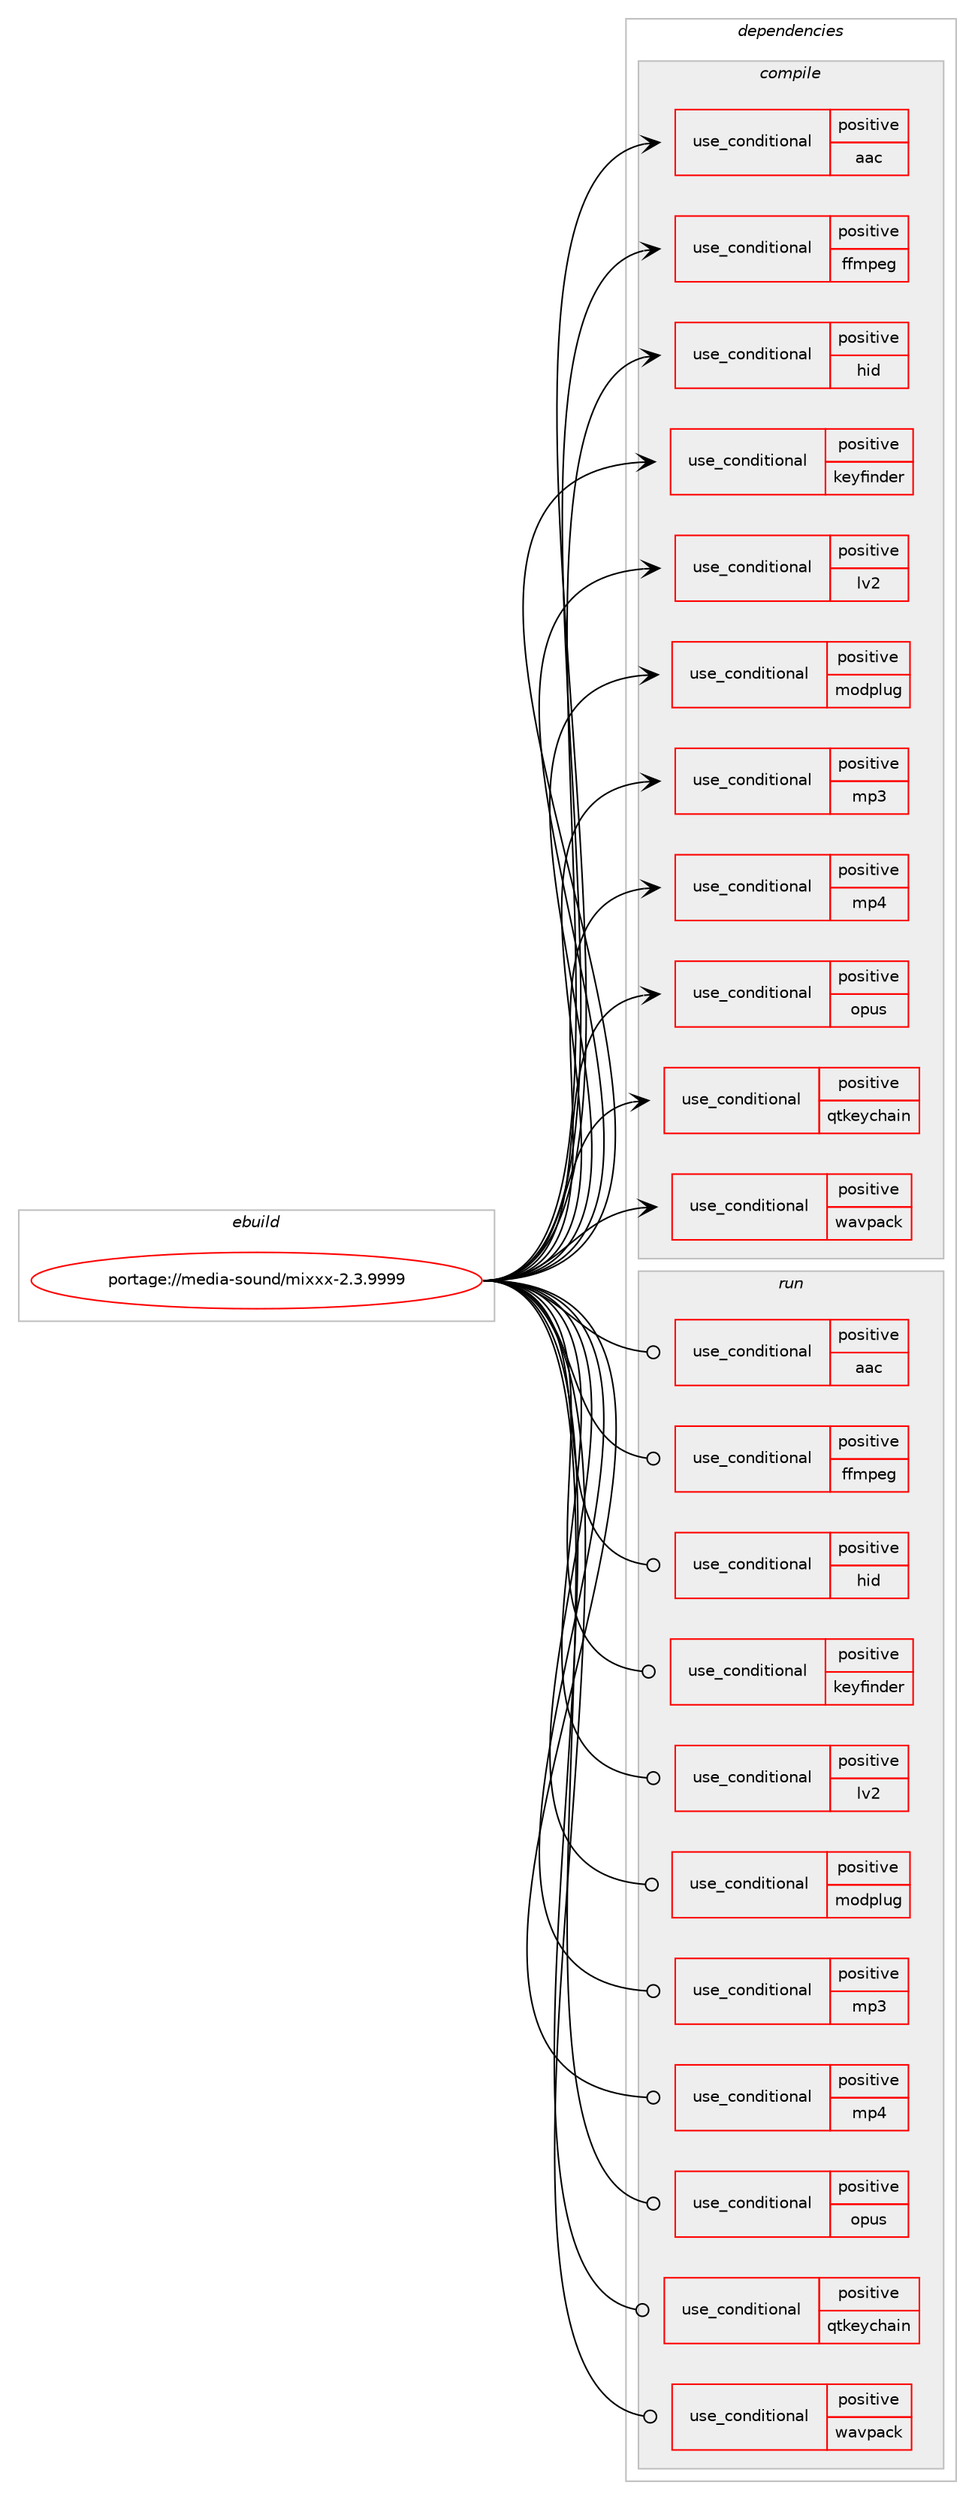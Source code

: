 digraph prolog {

# *************
# Graph options
# *************

newrank=true;
concentrate=true;
compound=true;
graph [rankdir=LR,fontname=Helvetica,fontsize=10,ranksep=1.5];#, ranksep=2.5, nodesep=0.2];
edge  [arrowhead=vee];
node  [fontname=Helvetica,fontsize=10];

# **********
# The ebuild
# **********

subgraph cluster_leftcol {
color=gray;
rank=same;
label=<<i>ebuild</i>>;
id [label="portage://media-sound/mixxx-2.3.9999", color=red, width=4, href="../media-sound/mixxx-2.3.9999.svg"];
}

# ****************
# The dependencies
# ****************

subgraph cluster_midcol {
color=gray;
label=<<i>dependencies</i>>;
subgraph cluster_compile {
fillcolor="#eeeeee";
style=filled;
label=<<i>compile</i>>;
subgraph cond78449 {
dependency163864 [label=<<TABLE BORDER="0" CELLBORDER="1" CELLSPACING="0" CELLPADDING="4"><TR><TD ROWSPAN="3" CELLPADDING="10">use_conditional</TD></TR><TR><TD>positive</TD></TR><TR><TD>aac</TD></TR></TABLE>>, shape=none, color=red];
# *** BEGIN UNKNOWN DEPENDENCY TYPE (TODO) ***
# dependency163864 -> package_dependency(portage://media-sound/mixxx-2.3.9999,install,no,media-libs,faad2,none,[,,],[],[])
# *** END UNKNOWN DEPENDENCY TYPE (TODO) ***

# *** BEGIN UNKNOWN DEPENDENCY TYPE (TODO) ***
# dependency163864 -> package_dependency(portage://media-sound/mixxx-2.3.9999,install,no,media-libs,libmp4v2,none,[,,],[],[])
# *** END UNKNOWN DEPENDENCY TYPE (TODO) ***

}
id:e -> dependency163864:w [weight=20,style="solid",arrowhead="vee"];
subgraph cond78450 {
dependency163865 [label=<<TABLE BORDER="0" CELLBORDER="1" CELLSPACING="0" CELLPADDING="4"><TR><TD ROWSPAN="3" CELLPADDING="10">use_conditional</TD></TR><TR><TD>positive</TD></TR><TR><TD>ffmpeg</TD></TR></TABLE>>, shape=none, color=red];
# *** BEGIN UNKNOWN DEPENDENCY TYPE (TODO) ***
# dependency163865 -> package_dependency(portage://media-sound/mixxx-2.3.9999,install,no,media-video,ffmpeg,none,[,,],any_same_slot,[])
# *** END UNKNOWN DEPENDENCY TYPE (TODO) ***

}
id:e -> dependency163865:w [weight=20,style="solid",arrowhead="vee"];
subgraph cond78451 {
dependency163866 [label=<<TABLE BORDER="0" CELLBORDER="1" CELLSPACING="0" CELLPADDING="4"><TR><TD ROWSPAN="3" CELLPADDING="10">use_conditional</TD></TR><TR><TD>positive</TD></TR><TR><TD>hid</TD></TR></TABLE>>, shape=none, color=red];
# *** BEGIN UNKNOWN DEPENDENCY TYPE (TODO) ***
# dependency163866 -> package_dependency(portage://media-sound/mixxx-2.3.9999,install,no,dev-libs,hidapi,none,[,,],[],[])
# *** END UNKNOWN DEPENDENCY TYPE (TODO) ***

}
id:e -> dependency163866:w [weight=20,style="solid",arrowhead="vee"];
subgraph cond78452 {
dependency163867 [label=<<TABLE BORDER="0" CELLBORDER="1" CELLSPACING="0" CELLPADDING="4"><TR><TD ROWSPAN="3" CELLPADDING="10">use_conditional</TD></TR><TR><TD>positive</TD></TR><TR><TD>keyfinder</TD></TR></TABLE>>, shape=none, color=red];
# *** BEGIN UNKNOWN DEPENDENCY TYPE (TODO) ***
# dependency163867 -> package_dependency(portage://media-sound/mixxx-2.3.9999,install,no,media-libs,libkeyfinder,none,[,,],[],[])
# *** END UNKNOWN DEPENDENCY TYPE (TODO) ***

}
id:e -> dependency163867:w [weight=20,style="solid",arrowhead="vee"];
subgraph cond78453 {
dependency163868 [label=<<TABLE BORDER="0" CELLBORDER="1" CELLSPACING="0" CELLPADDING="4"><TR><TD ROWSPAN="3" CELLPADDING="10">use_conditional</TD></TR><TR><TD>positive</TD></TR><TR><TD>lv2</TD></TR></TABLE>>, shape=none, color=red];
# *** BEGIN UNKNOWN DEPENDENCY TYPE (TODO) ***
# dependency163868 -> package_dependency(portage://media-sound/mixxx-2.3.9999,install,no,media-libs,lilv,none,[,,],[],[])
# *** END UNKNOWN DEPENDENCY TYPE (TODO) ***

}
id:e -> dependency163868:w [weight=20,style="solid",arrowhead="vee"];
subgraph cond78454 {
dependency163869 [label=<<TABLE BORDER="0" CELLBORDER="1" CELLSPACING="0" CELLPADDING="4"><TR><TD ROWSPAN="3" CELLPADDING="10">use_conditional</TD></TR><TR><TD>positive</TD></TR><TR><TD>modplug</TD></TR></TABLE>>, shape=none, color=red];
# *** BEGIN UNKNOWN DEPENDENCY TYPE (TODO) ***
# dependency163869 -> package_dependency(portage://media-sound/mixxx-2.3.9999,install,no,media-libs,libmodplug,none,[,,],[],[])
# *** END UNKNOWN DEPENDENCY TYPE (TODO) ***

}
id:e -> dependency163869:w [weight=20,style="solid",arrowhead="vee"];
subgraph cond78455 {
dependency163870 [label=<<TABLE BORDER="0" CELLBORDER="1" CELLSPACING="0" CELLPADDING="4"><TR><TD ROWSPAN="3" CELLPADDING="10">use_conditional</TD></TR><TR><TD>positive</TD></TR><TR><TD>mp3</TD></TR></TABLE>>, shape=none, color=red];
# *** BEGIN UNKNOWN DEPENDENCY TYPE (TODO) ***
# dependency163870 -> package_dependency(portage://media-sound/mixxx-2.3.9999,install,no,media-libs,libmad,none,[,,],[],[])
# *** END UNKNOWN DEPENDENCY TYPE (TODO) ***

}
id:e -> dependency163870:w [weight=20,style="solid",arrowhead="vee"];
subgraph cond78456 {
dependency163871 [label=<<TABLE BORDER="0" CELLBORDER="1" CELLSPACING="0" CELLPADDING="4"><TR><TD ROWSPAN="3" CELLPADDING="10">use_conditional</TD></TR><TR><TD>positive</TD></TR><TR><TD>mp4</TD></TR></TABLE>>, shape=none, color=red];
# *** BEGIN UNKNOWN DEPENDENCY TYPE (TODO) ***
# dependency163871 -> package_dependency(portage://media-sound/mixxx-2.3.9999,install,no,media-libs,libmp4v2,none,[,,],any_same_slot,[])
# *** END UNKNOWN DEPENDENCY TYPE (TODO) ***

}
id:e -> dependency163871:w [weight=20,style="solid",arrowhead="vee"];
subgraph cond78457 {
dependency163872 [label=<<TABLE BORDER="0" CELLBORDER="1" CELLSPACING="0" CELLPADDING="4"><TR><TD ROWSPAN="3" CELLPADDING="10">use_conditional</TD></TR><TR><TD>positive</TD></TR><TR><TD>opus</TD></TR></TABLE>>, shape=none, color=red];
# *** BEGIN UNKNOWN DEPENDENCY TYPE (TODO) ***
# dependency163872 -> package_dependency(portage://media-sound/mixxx-2.3.9999,install,no,media-libs,opusfile,none,[,,],[],[])
# *** END UNKNOWN DEPENDENCY TYPE (TODO) ***

}
id:e -> dependency163872:w [weight=20,style="solid",arrowhead="vee"];
subgraph cond78458 {
dependency163873 [label=<<TABLE BORDER="0" CELLBORDER="1" CELLSPACING="0" CELLPADDING="4"><TR><TD ROWSPAN="3" CELLPADDING="10">use_conditional</TD></TR><TR><TD>positive</TD></TR><TR><TD>qtkeychain</TD></TR></TABLE>>, shape=none, color=red];
# *** BEGIN UNKNOWN DEPENDENCY TYPE (TODO) ***
# dependency163873 -> package_dependency(portage://media-sound/mixxx-2.3.9999,install,no,dev-libs,qtkeychain,none,[,,],any_same_slot,[use(enable(qt5),positive)])
# *** END UNKNOWN DEPENDENCY TYPE (TODO) ***

}
id:e -> dependency163873:w [weight=20,style="solid",arrowhead="vee"];
subgraph cond78459 {
dependency163874 [label=<<TABLE BORDER="0" CELLBORDER="1" CELLSPACING="0" CELLPADDING="4"><TR><TD ROWSPAN="3" CELLPADDING="10">use_conditional</TD></TR><TR><TD>positive</TD></TR><TR><TD>wavpack</TD></TR></TABLE>>, shape=none, color=red];
# *** BEGIN UNKNOWN DEPENDENCY TYPE (TODO) ***
# dependency163874 -> package_dependency(portage://media-sound/mixxx-2.3.9999,install,no,media-sound,wavpack,none,[,,],[],[])
# *** END UNKNOWN DEPENDENCY TYPE (TODO) ***

}
id:e -> dependency163874:w [weight=20,style="solid",arrowhead="vee"];
# *** BEGIN UNKNOWN DEPENDENCY TYPE (TODO) ***
# id -> package_dependency(portage://media-sound/mixxx-2.3.9999,install,no,dev-db,sqlite,none,[,,],[],[])
# *** END UNKNOWN DEPENDENCY TYPE (TODO) ***

# *** BEGIN UNKNOWN DEPENDENCY TYPE (TODO) ***
# id -> package_dependency(portage://media-sound/mixxx-2.3.9999,install,no,dev-libs,glib,none,[,,],[slot(2)],[])
# *** END UNKNOWN DEPENDENCY TYPE (TODO) ***

# *** BEGIN UNKNOWN DEPENDENCY TYPE (TODO) ***
# id -> package_dependency(portage://media-sound/mixxx-2.3.9999,install,no,dev-libs,protobuf,none,[,,],any_same_slot,[])
# *** END UNKNOWN DEPENDENCY TYPE (TODO) ***

# *** BEGIN UNKNOWN DEPENDENCY TYPE (TODO) ***
# id -> package_dependency(portage://media-sound/mixxx-2.3.9999,install,no,dev-qt,qtconcurrent,none,[,,],[slot(5)],[])
# *** END UNKNOWN DEPENDENCY TYPE (TODO) ***

# *** BEGIN UNKNOWN DEPENDENCY TYPE (TODO) ***
# id -> package_dependency(portage://media-sound/mixxx-2.3.9999,install,no,dev-qt,qtcore,none,[,,],[slot(5)],[])
# *** END UNKNOWN DEPENDENCY TYPE (TODO) ***

# *** BEGIN UNKNOWN DEPENDENCY TYPE (TODO) ***
# id -> package_dependency(portage://media-sound/mixxx-2.3.9999,install,no,dev-qt,qtdbus,none,[,,],[slot(5)],[])
# *** END UNKNOWN DEPENDENCY TYPE (TODO) ***

# *** BEGIN UNKNOWN DEPENDENCY TYPE (TODO) ***
# id -> package_dependency(portage://media-sound/mixxx-2.3.9999,install,no,dev-qt,qtgui,none,[,,],[slot(5)],[])
# *** END UNKNOWN DEPENDENCY TYPE (TODO) ***

# *** BEGIN UNKNOWN DEPENDENCY TYPE (TODO) ***
# id -> package_dependency(portage://media-sound/mixxx-2.3.9999,install,no,dev-qt,qtnetwork,none,[,,],[slot(5)],[])
# *** END UNKNOWN DEPENDENCY TYPE (TODO) ***

# *** BEGIN UNKNOWN DEPENDENCY TYPE (TODO) ***
# id -> package_dependency(portage://media-sound/mixxx-2.3.9999,install,no,dev-qt,qtopengl,none,[,,],[slot(5)],[])
# *** END UNKNOWN DEPENDENCY TYPE (TODO) ***

# *** BEGIN UNKNOWN DEPENDENCY TYPE (TODO) ***
# id -> package_dependency(portage://media-sound/mixxx-2.3.9999,install,no,dev-qt,qtscript,none,[,,],[slot(5)],[use(enable(scripttools),none)])
# *** END UNKNOWN DEPENDENCY TYPE (TODO) ***

# *** BEGIN UNKNOWN DEPENDENCY TYPE (TODO) ***
# id -> package_dependency(portage://media-sound/mixxx-2.3.9999,install,no,dev-qt,qtsql,none,[,,],[slot(5)],[])
# *** END UNKNOWN DEPENDENCY TYPE (TODO) ***

# *** BEGIN UNKNOWN DEPENDENCY TYPE (TODO) ***
# id -> package_dependency(portage://media-sound/mixxx-2.3.9999,install,no,dev-qt,qtsvg,none,[,,],[slot(5)],[])
# *** END UNKNOWN DEPENDENCY TYPE (TODO) ***

# *** BEGIN UNKNOWN DEPENDENCY TYPE (TODO) ***
# id -> package_dependency(portage://media-sound/mixxx-2.3.9999,install,no,dev-qt,qtwidgets,none,[,,],[slot(5)],[])
# *** END UNKNOWN DEPENDENCY TYPE (TODO) ***

# *** BEGIN UNKNOWN DEPENDENCY TYPE (TODO) ***
# id -> package_dependency(portage://media-sound/mixxx-2.3.9999,install,no,dev-qt,qtx11extras,none,[,,],[slot(5)],[])
# *** END UNKNOWN DEPENDENCY TYPE (TODO) ***

# *** BEGIN UNKNOWN DEPENDENCY TYPE (TODO) ***
# id -> package_dependency(portage://media-sound/mixxx-2.3.9999,install,no,dev-qt,qtxml,none,[,,],[slot(5)],[])
# *** END UNKNOWN DEPENDENCY TYPE (TODO) ***

# *** BEGIN UNKNOWN DEPENDENCY TYPE (TODO) ***
# id -> package_dependency(portage://media-sound/mixxx-2.3.9999,install,no,media-libs,chromaprint,none,[,,],[],[])
# *** END UNKNOWN DEPENDENCY TYPE (TODO) ***

# *** BEGIN UNKNOWN DEPENDENCY TYPE (TODO) ***
# id -> package_dependency(portage://media-sound/mixxx-2.3.9999,install,no,media-libs,flac,none,[,,],any_same_slot,[])
# *** END UNKNOWN DEPENDENCY TYPE (TODO) ***

# *** BEGIN UNKNOWN DEPENDENCY TYPE (TODO) ***
# id -> package_dependency(portage://media-sound/mixxx-2.3.9999,install,no,media-libs,libebur128,none,[,,],[],[])
# *** END UNKNOWN DEPENDENCY TYPE (TODO) ***

# *** BEGIN UNKNOWN DEPENDENCY TYPE (TODO) ***
# id -> package_dependency(portage://media-sound/mixxx-2.3.9999,install,no,media-libs,libid3tag,none,[,,],any_same_slot,[])
# *** END UNKNOWN DEPENDENCY TYPE (TODO) ***

# *** BEGIN UNKNOWN DEPENDENCY TYPE (TODO) ***
# id -> package_dependency(portage://media-sound/mixxx-2.3.9999,install,no,media-libs,libogg,none,[,,],[],[])
# *** END UNKNOWN DEPENDENCY TYPE (TODO) ***

# *** BEGIN UNKNOWN DEPENDENCY TYPE (TODO) ***
# id -> package_dependency(portage://media-sound/mixxx-2.3.9999,install,no,media-libs,libsndfile,none,[,,],[],[])
# *** END UNKNOWN DEPENDENCY TYPE (TODO) ***

# *** BEGIN UNKNOWN DEPENDENCY TYPE (TODO) ***
# id -> package_dependency(portage://media-sound/mixxx-2.3.9999,install,no,media-libs,libsoundtouch,none,[,,],[],[])
# *** END UNKNOWN DEPENDENCY TYPE (TODO) ***

# *** BEGIN UNKNOWN DEPENDENCY TYPE (TODO) ***
# id -> package_dependency(portage://media-sound/mixxx-2.3.9999,install,no,media-libs,libvorbis,none,[,,],[],[])
# *** END UNKNOWN DEPENDENCY TYPE (TODO) ***

# *** BEGIN UNKNOWN DEPENDENCY TYPE (TODO) ***
# id -> package_dependency(portage://media-sound/mixxx-2.3.9999,install,no,media-libs,portaudio,none,[,,],[],[use(enable(alsa),none)])
# *** END UNKNOWN DEPENDENCY TYPE (TODO) ***

# *** BEGIN UNKNOWN DEPENDENCY TYPE (TODO) ***
# id -> package_dependency(portage://media-sound/mixxx-2.3.9999,install,no,media-libs,portmidi,none,[,,],[],[])
# *** END UNKNOWN DEPENDENCY TYPE (TODO) ***

# *** BEGIN UNKNOWN DEPENDENCY TYPE (TODO) ***
# id -> package_dependency(portage://media-sound/mixxx-2.3.9999,install,no,media-libs,rubberband,none,[,,],[],[])
# *** END UNKNOWN DEPENDENCY TYPE (TODO) ***

# *** BEGIN UNKNOWN DEPENDENCY TYPE (TODO) ***
# id -> package_dependency(portage://media-sound/mixxx-2.3.9999,install,no,media-libs,taglib,none,[,,],[],[])
# *** END UNKNOWN DEPENDENCY TYPE (TODO) ***

# *** BEGIN UNKNOWN DEPENDENCY TYPE (TODO) ***
# id -> package_dependency(portage://media-sound/mixxx-2.3.9999,install,no,media-libs,vamp-plugin-sdk,none,[,,],[],[])
# *** END UNKNOWN DEPENDENCY TYPE (TODO) ***

# *** BEGIN UNKNOWN DEPENDENCY TYPE (TODO) ***
# id -> package_dependency(portage://media-sound/mixxx-2.3.9999,install,no,media-sound,lame,none,[,,],[],[])
# *** END UNKNOWN DEPENDENCY TYPE (TODO) ***

# *** BEGIN UNKNOWN DEPENDENCY TYPE (TODO) ***
# id -> package_dependency(portage://media-sound/mixxx-2.3.9999,install,no,sci-libs,fftw,none,[,,],[slot(3.0),equal],[])
# *** END UNKNOWN DEPENDENCY TYPE (TODO) ***

# *** BEGIN UNKNOWN DEPENDENCY TYPE (TODO) ***
# id -> package_dependency(portage://media-sound/mixxx-2.3.9999,install,no,sys-power,upower,none,[,,],[],[])
# *** END UNKNOWN DEPENDENCY TYPE (TODO) ***

# *** BEGIN UNKNOWN DEPENDENCY TYPE (TODO) ***
# id -> package_dependency(portage://media-sound/mixxx-2.3.9999,install,no,virtual,glu,none,[,,],[],[])
# *** END UNKNOWN DEPENDENCY TYPE (TODO) ***

# *** BEGIN UNKNOWN DEPENDENCY TYPE (TODO) ***
# id -> package_dependency(portage://media-sound/mixxx-2.3.9999,install,no,virtual,libusb,none,[,,],[slot(1)],[])
# *** END UNKNOWN DEPENDENCY TYPE (TODO) ***

# *** BEGIN UNKNOWN DEPENDENCY TYPE (TODO) ***
# id -> package_dependency(portage://media-sound/mixxx-2.3.9999,install,no,virtual,opengl,none,[,,],[],[])
# *** END UNKNOWN DEPENDENCY TYPE (TODO) ***

# *** BEGIN UNKNOWN DEPENDENCY TYPE (TODO) ***
# id -> package_dependency(portage://media-sound/mixxx-2.3.9999,install,no,virtual,udev,none,[,,],[],[])
# *** END UNKNOWN DEPENDENCY TYPE (TODO) ***

# *** BEGIN UNKNOWN DEPENDENCY TYPE (TODO) ***
# id -> package_dependency(portage://media-sound/mixxx-2.3.9999,install,no,x11-libs,libX11,none,[,,],[],[])
# *** END UNKNOWN DEPENDENCY TYPE (TODO) ***

}
subgraph cluster_compileandrun {
fillcolor="#eeeeee";
style=filled;
label=<<i>compile and run</i>>;
}
subgraph cluster_run {
fillcolor="#eeeeee";
style=filled;
label=<<i>run</i>>;
subgraph cond78460 {
dependency163875 [label=<<TABLE BORDER="0" CELLBORDER="1" CELLSPACING="0" CELLPADDING="4"><TR><TD ROWSPAN="3" CELLPADDING="10">use_conditional</TD></TR><TR><TD>positive</TD></TR><TR><TD>aac</TD></TR></TABLE>>, shape=none, color=red];
# *** BEGIN UNKNOWN DEPENDENCY TYPE (TODO) ***
# dependency163875 -> package_dependency(portage://media-sound/mixxx-2.3.9999,run,no,media-libs,faad2,none,[,,],[],[])
# *** END UNKNOWN DEPENDENCY TYPE (TODO) ***

# *** BEGIN UNKNOWN DEPENDENCY TYPE (TODO) ***
# dependency163875 -> package_dependency(portage://media-sound/mixxx-2.3.9999,run,no,media-libs,libmp4v2,none,[,,],[],[])
# *** END UNKNOWN DEPENDENCY TYPE (TODO) ***

}
id:e -> dependency163875:w [weight=20,style="solid",arrowhead="odot"];
subgraph cond78461 {
dependency163876 [label=<<TABLE BORDER="0" CELLBORDER="1" CELLSPACING="0" CELLPADDING="4"><TR><TD ROWSPAN="3" CELLPADDING="10">use_conditional</TD></TR><TR><TD>positive</TD></TR><TR><TD>ffmpeg</TD></TR></TABLE>>, shape=none, color=red];
# *** BEGIN UNKNOWN DEPENDENCY TYPE (TODO) ***
# dependency163876 -> package_dependency(portage://media-sound/mixxx-2.3.9999,run,no,media-video,ffmpeg,none,[,,],any_same_slot,[])
# *** END UNKNOWN DEPENDENCY TYPE (TODO) ***

}
id:e -> dependency163876:w [weight=20,style="solid",arrowhead="odot"];
subgraph cond78462 {
dependency163877 [label=<<TABLE BORDER="0" CELLBORDER="1" CELLSPACING="0" CELLPADDING="4"><TR><TD ROWSPAN="3" CELLPADDING="10">use_conditional</TD></TR><TR><TD>positive</TD></TR><TR><TD>hid</TD></TR></TABLE>>, shape=none, color=red];
# *** BEGIN UNKNOWN DEPENDENCY TYPE (TODO) ***
# dependency163877 -> package_dependency(portage://media-sound/mixxx-2.3.9999,run,no,dev-libs,hidapi,none,[,,],[],[])
# *** END UNKNOWN DEPENDENCY TYPE (TODO) ***

}
id:e -> dependency163877:w [weight=20,style="solid",arrowhead="odot"];
subgraph cond78463 {
dependency163878 [label=<<TABLE BORDER="0" CELLBORDER="1" CELLSPACING="0" CELLPADDING="4"><TR><TD ROWSPAN="3" CELLPADDING="10">use_conditional</TD></TR><TR><TD>positive</TD></TR><TR><TD>keyfinder</TD></TR></TABLE>>, shape=none, color=red];
# *** BEGIN UNKNOWN DEPENDENCY TYPE (TODO) ***
# dependency163878 -> package_dependency(portage://media-sound/mixxx-2.3.9999,run,no,media-libs,libkeyfinder,none,[,,],[],[])
# *** END UNKNOWN DEPENDENCY TYPE (TODO) ***

}
id:e -> dependency163878:w [weight=20,style="solid",arrowhead="odot"];
subgraph cond78464 {
dependency163879 [label=<<TABLE BORDER="0" CELLBORDER="1" CELLSPACING="0" CELLPADDING="4"><TR><TD ROWSPAN="3" CELLPADDING="10">use_conditional</TD></TR><TR><TD>positive</TD></TR><TR><TD>lv2</TD></TR></TABLE>>, shape=none, color=red];
# *** BEGIN UNKNOWN DEPENDENCY TYPE (TODO) ***
# dependency163879 -> package_dependency(portage://media-sound/mixxx-2.3.9999,run,no,media-libs,lilv,none,[,,],[],[])
# *** END UNKNOWN DEPENDENCY TYPE (TODO) ***

}
id:e -> dependency163879:w [weight=20,style="solid",arrowhead="odot"];
subgraph cond78465 {
dependency163880 [label=<<TABLE BORDER="0" CELLBORDER="1" CELLSPACING="0" CELLPADDING="4"><TR><TD ROWSPAN="3" CELLPADDING="10">use_conditional</TD></TR><TR><TD>positive</TD></TR><TR><TD>modplug</TD></TR></TABLE>>, shape=none, color=red];
# *** BEGIN UNKNOWN DEPENDENCY TYPE (TODO) ***
# dependency163880 -> package_dependency(portage://media-sound/mixxx-2.3.9999,run,no,media-libs,libmodplug,none,[,,],[],[])
# *** END UNKNOWN DEPENDENCY TYPE (TODO) ***

}
id:e -> dependency163880:w [weight=20,style="solid",arrowhead="odot"];
subgraph cond78466 {
dependency163881 [label=<<TABLE BORDER="0" CELLBORDER="1" CELLSPACING="0" CELLPADDING="4"><TR><TD ROWSPAN="3" CELLPADDING="10">use_conditional</TD></TR><TR><TD>positive</TD></TR><TR><TD>mp3</TD></TR></TABLE>>, shape=none, color=red];
# *** BEGIN UNKNOWN DEPENDENCY TYPE (TODO) ***
# dependency163881 -> package_dependency(portage://media-sound/mixxx-2.3.9999,run,no,media-libs,libmad,none,[,,],[],[])
# *** END UNKNOWN DEPENDENCY TYPE (TODO) ***

}
id:e -> dependency163881:w [weight=20,style="solid",arrowhead="odot"];
subgraph cond78467 {
dependency163882 [label=<<TABLE BORDER="0" CELLBORDER="1" CELLSPACING="0" CELLPADDING="4"><TR><TD ROWSPAN="3" CELLPADDING="10">use_conditional</TD></TR><TR><TD>positive</TD></TR><TR><TD>mp4</TD></TR></TABLE>>, shape=none, color=red];
# *** BEGIN UNKNOWN DEPENDENCY TYPE (TODO) ***
# dependency163882 -> package_dependency(portage://media-sound/mixxx-2.3.9999,run,no,media-libs,libmp4v2,none,[,,],any_same_slot,[])
# *** END UNKNOWN DEPENDENCY TYPE (TODO) ***

}
id:e -> dependency163882:w [weight=20,style="solid",arrowhead="odot"];
subgraph cond78468 {
dependency163883 [label=<<TABLE BORDER="0" CELLBORDER="1" CELLSPACING="0" CELLPADDING="4"><TR><TD ROWSPAN="3" CELLPADDING="10">use_conditional</TD></TR><TR><TD>positive</TD></TR><TR><TD>opus</TD></TR></TABLE>>, shape=none, color=red];
# *** BEGIN UNKNOWN DEPENDENCY TYPE (TODO) ***
# dependency163883 -> package_dependency(portage://media-sound/mixxx-2.3.9999,run,no,media-libs,opusfile,none,[,,],[],[])
# *** END UNKNOWN DEPENDENCY TYPE (TODO) ***

}
id:e -> dependency163883:w [weight=20,style="solid",arrowhead="odot"];
subgraph cond78469 {
dependency163884 [label=<<TABLE BORDER="0" CELLBORDER="1" CELLSPACING="0" CELLPADDING="4"><TR><TD ROWSPAN="3" CELLPADDING="10">use_conditional</TD></TR><TR><TD>positive</TD></TR><TR><TD>qtkeychain</TD></TR></TABLE>>, shape=none, color=red];
# *** BEGIN UNKNOWN DEPENDENCY TYPE (TODO) ***
# dependency163884 -> package_dependency(portage://media-sound/mixxx-2.3.9999,run,no,dev-libs,qtkeychain,none,[,,],any_same_slot,[use(enable(qt5),positive)])
# *** END UNKNOWN DEPENDENCY TYPE (TODO) ***

}
id:e -> dependency163884:w [weight=20,style="solid",arrowhead="odot"];
subgraph cond78470 {
dependency163885 [label=<<TABLE BORDER="0" CELLBORDER="1" CELLSPACING="0" CELLPADDING="4"><TR><TD ROWSPAN="3" CELLPADDING="10">use_conditional</TD></TR><TR><TD>positive</TD></TR><TR><TD>wavpack</TD></TR></TABLE>>, shape=none, color=red];
# *** BEGIN UNKNOWN DEPENDENCY TYPE (TODO) ***
# dependency163885 -> package_dependency(portage://media-sound/mixxx-2.3.9999,run,no,media-sound,wavpack,none,[,,],[],[])
# *** END UNKNOWN DEPENDENCY TYPE (TODO) ***

}
id:e -> dependency163885:w [weight=20,style="solid",arrowhead="odot"];
# *** BEGIN UNKNOWN DEPENDENCY TYPE (TODO) ***
# id -> package_dependency(portage://media-sound/mixxx-2.3.9999,run,no,dev-db,sqlite,none,[,,],[],[])
# *** END UNKNOWN DEPENDENCY TYPE (TODO) ***

# *** BEGIN UNKNOWN DEPENDENCY TYPE (TODO) ***
# id -> package_dependency(portage://media-sound/mixxx-2.3.9999,run,no,dev-libs,glib,none,[,,],[slot(2)],[])
# *** END UNKNOWN DEPENDENCY TYPE (TODO) ***

# *** BEGIN UNKNOWN DEPENDENCY TYPE (TODO) ***
# id -> package_dependency(portage://media-sound/mixxx-2.3.9999,run,no,dev-libs,protobuf,none,[,,],any_same_slot,[])
# *** END UNKNOWN DEPENDENCY TYPE (TODO) ***

# *** BEGIN UNKNOWN DEPENDENCY TYPE (TODO) ***
# id -> package_dependency(portage://media-sound/mixxx-2.3.9999,run,no,dev-qt,qtcore,none,[,,],[slot(5)],[])
# *** END UNKNOWN DEPENDENCY TYPE (TODO) ***

# *** BEGIN UNKNOWN DEPENDENCY TYPE (TODO) ***
# id -> package_dependency(portage://media-sound/mixxx-2.3.9999,run,no,dev-qt,qtdbus,none,[,,],[slot(5)],[])
# *** END UNKNOWN DEPENDENCY TYPE (TODO) ***

# *** BEGIN UNKNOWN DEPENDENCY TYPE (TODO) ***
# id -> package_dependency(portage://media-sound/mixxx-2.3.9999,run,no,dev-qt,qtgui,none,[,,],[slot(5)],[])
# *** END UNKNOWN DEPENDENCY TYPE (TODO) ***

# *** BEGIN UNKNOWN DEPENDENCY TYPE (TODO) ***
# id -> package_dependency(portage://media-sound/mixxx-2.3.9999,run,no,dev-qt,qtnetwork,none,[,,],[slot(5)],[])
# *** END UNKNOWN DEPENDENCY TYPE (TODO) ***

# *** BEGIN UNKNOWN DEPENDENCY TYPE (TODO) ***
# id -> package_dependency(portage://media-sound/mixxx-2.3.9999,run,no,dev-qt,qtopengl,none,[,,],[slot(5)],[])
# *** END UNKNOWN DEPENDENCY TYPE (TODO) ***

# *** BEGIN UNKNOWN DEPENDENCY TYPE (TODO) ***
# id -> package_dependency(portage://media-sound/mixxx-2.3.9999,run,no,dev-qt,qtscript,none,[,,],[slot(5)],[use(enable(scripttools),none)])
# *** END UNKNOWN DEPENDENCY TYPE (TODO) ***

# *** BEGIN UNKNOWN DEPENDENCY TYPE (TODO) ***
# id -> package_dependency(portage://media-sound/mixxx-2.3.9999,run,no,dev-qt,qtsql,none,[,,],[slot(5)],[])
# *** END UNKNOWN DEPENDENCY TYPE (TODO) ***

# *** BEGIN UNKNOWN DEPENDENCY TYPE (TODO) ***
# id -> package_dependency(portage://media-sound/mixxx-2.3.9999,run,no,dev-qt,qtsvg,none,[,,],[slot(5)],[])
# *** END UNKNOWN DEPENDENCY TYPE (TODO) ***

# *** BEGIN UNKNOWN DEPENDENCY TYPE (TODO) ***
# id -> package_dependency(portage://media-sound/mixxx-2.3.9999,run,no,dev-qt,qtwidgets,none,[,,],[slot(5)],[])
# *** END UNKNOWN DEPENDENCY TYPE (TODO) ***

# *** BEGIN UNKNOWN DEPENDENCY TYPE (TODO) ***
# id -> package_dependency(portage://media-sound/mixxx-2.3.9999,run,no,dev-qt,qtx11extras,none,[,,],[slot(5)],[])
# *** END UNKNOWN DEPENDENCY TYPE (TODO) ***

# *** BEGIN UNKNOWN DEPENDENCY TYPE (TODO) ***
# id -> package_dependency(portage://media-sound/mixxx-2.3.9999,run,no,dev-qt,qtxml,none,[,,],[slot(5)],[])
# *** END UNKNOWN DEPENDENCY TYPE (TODO) ***

# *** BEGIN UNKNOWN DEPENDENCY TYPE (TODO) ***
# id -> package_dependency(portage://media-sound/mixxx-2.3.9999,run,no,media-libs,chromaprint,none,[,,],[],[])
# *** END UNKNOWN DEPENDENCY TYPE (TODO) ***

# *** BEGIN UNKNOWN DEPENDENCY TYPE (TODO) ***
# id -> package_dependency(portage://media-sound/mixxx-2.3.9999,run,no,media-libs,flac,none,[,,],any_same_slot,[])
# *** END UNKNOWN DEPENDENCY TYPE (TODO) ***

# *** BEGIN UNKNOWN DEPENDENCY TYPE (TODO) ***
# id -> package_dependency(portage://media-sound/mixxx-2.3.9999,run,no,media-libs,libebur128,none,[,,],[],[])
# *** END UNKNOWN DEPENDENCY TYPE (TODO) ***

# *** BEGIN UNKNOWN DEPENDENCY TYPE (TODO) ***
# id -> package_dependency(portage://media-sound/mixxx-2.3.9999,run,no,media-libs,libid3tag,none,[,,],any_same_slot,[])
# *** END UNKNOWN DEPENDENCY TYPE (TODO) ***

# *** BEGIN UNKNOWN DEPENDENCY TYPE (TODO) ***
# id -> package_dependency(portage://media-sound/mixxx-2.3.9999,run,no,media-libs,libogg,none,[,,],[],[])
# *** END UNKNOWN DEPENDENCY TYPE (TODO) ***

# *** BEGIN UNKNOWN DEPENDENCY TYPE (TODO) ***
# id -> package_dependency(portage://media-sound/mixxx-2.3.9999,run,no,media-libs,libsndfile,none,[,,],[],[])
# *** END UNKNOWN DEPENDENCY TYPE (TODO) ***

# *** BEGIN UNKNOWN DEPENDENCY TYPE (TODO) ***
# id -> package_dependency(portage://media-sound/mixxx-2.3.9999,run,no,media-libs,libsoundtouch,none,[,,],[],[])
# *** END UNKNOWN DEPENDENCY TYPE (TODO) ***

# *** BEGIN UNKNOWN DEPENDENCY TYPE (TODO) ***
# id -> package_dependency(portage://media-sound/mixxx-2.3.9999,run,no,media-libs,libvorbis,none,[,,],[],[])
# *** END UNKNOWN DEPENDENCY TYPE (TODO) ***

# *** BEGIN UNKNOWN DEPENDENCY TYPE (TODO) ***
# id -> package_dependency(portage://media-sound/mixxx-2.3.9999,run,no,media-libs,portaudio,none,[,,],[],[use(enable(alsa),none)])
# *** END UNKNOWN DEPENDENCY TYPE (TODO) ***

# *** BEGIN UNKNOWN DEPENDENCY TYPE (TODO) ***
# id -> package_dependency(portage://media-sound/mixxx-2.3.9999,run,no,media-libs,portmidi,none,[,,],[],[])
# *** END UNKNOWN DEPENDENCY TYPE (TODO) ***

# *** BEGIN UNKNOWN DEPENDENCY TYPE (TODO) ***
# id -> package_dependency(portage://media-sound/mixxx-2.3.9999,run,no,media-libs,rubberband,none,[,,],[],[])
# *** END UNKNOWN DEPENDENCY TYPE (TODO) ***

# *** BEGIN UNKNOWN DEPENDENCY TYPE (TODO) ***
# id -> package_dependency(portage://media-sound/mixxx-2.3.9999,run,no,media-libs,taglib,none,[,,],[],[])
# *** END UNKNOWN DEPENDENCY TYPE (TODO) ***

# *** BEGIN UNKNOWN DEPENDENCY TYPE (TODO) ***
# id -> package_dependency(portage://media-sound/mixxx-2.3.9999,run,no,media-libs,vamp-plugin-sdk,none,[,,],[],[])
# *** END UNKNOWN DEPENDENCY TYPE (TODO) ***

# *** BEGIN UNKNOWN DEPENDENCY TYPE (TODO) ***
# id -> package_dependency(portage://media-sound/mixxx-2.3.9999,run,no,media-sound,lame,none,[,,],[],[])
# *** END UNKNOWN DEPENDENCY TYPE (TODO) ***

# *** BEGIN UNKNOWN DEPENDENCY TYPE (TODO) ***
# id -> package_dependency(portage://media-sound/mixxx-2.3.9999,run,no,sci-libs,fftw,none,[,,],[slot(3.0),equal],[])
# *** END UNKNOWN DEPENDENCY TYPE (TODO) ***

# *** BEGIN UNKNOWN DEPENDENCY TYPE (TODO) ***
# id -> package_dependency(portage://media-sound/mixxx-2.3.9999,run,no,sys-power,upower,none,[,,],[],[])
# *** END UNKNOWN DEPENDENCY TYPE (TODO) ***

# *** BEGIN UNKNOWN DEPENDENCY TYPE (TODO) ***
# id -> package_dependency(portage://media-sound/mixxx-2.3.9999,run,no,virtual,glu,none,[,,],[],[])
# *** END UNKNOWN DEPENDENCY TYPE (TODO) ***

# *** BEGIN UNKNOWN DEPENDENCY TYPE (TODO) ***
# id -> package_dependency(portage://media-sound/mixxx-2.3.9999,run,no,virtual,libusb,none,[,,],[slot(1)],[])
# *** END UNKNOWN DEPENDENCY TYPE (TODO) ***

# *** BEGIN UNKNOWN DEPENDENCY TYPE (TODO) ***
# id -> package_dependency(portage://media-sound/mixxx-2.3.9999,run,no,virtual,opengl,none,[,,],[],[])
# *** END UNKNOWN DEPENDENCY TYPE (TODO) ***

# *** BEGIN UNKNOWN DEPENDENCY TYPE (TODO) ***
# id -> package_dependency(portage://media-sound/mixxx-2.3.9999,run,no,virtual,udev,none,[,,],[],[])
# *** END UNKNOWN DEPENDENCY TYPE (TODO) ***

# *** BEGIN UNKNOWN DEPENDENCY TYPE (TODO) ***
# id -> package_dependency(portage://media-sound/mixxx-2.3.9999,run,no,x11-libs,libX11,none,[,,],[],[])
# *** END UNKNOWN DEPENDENCY TYPE (TODO) ***

}
}

# **************
# The candidates
# **************

subgraph cluster_choices {
rank=same;
color=gray;
label=<<i>candidates</i>>;

}

}
